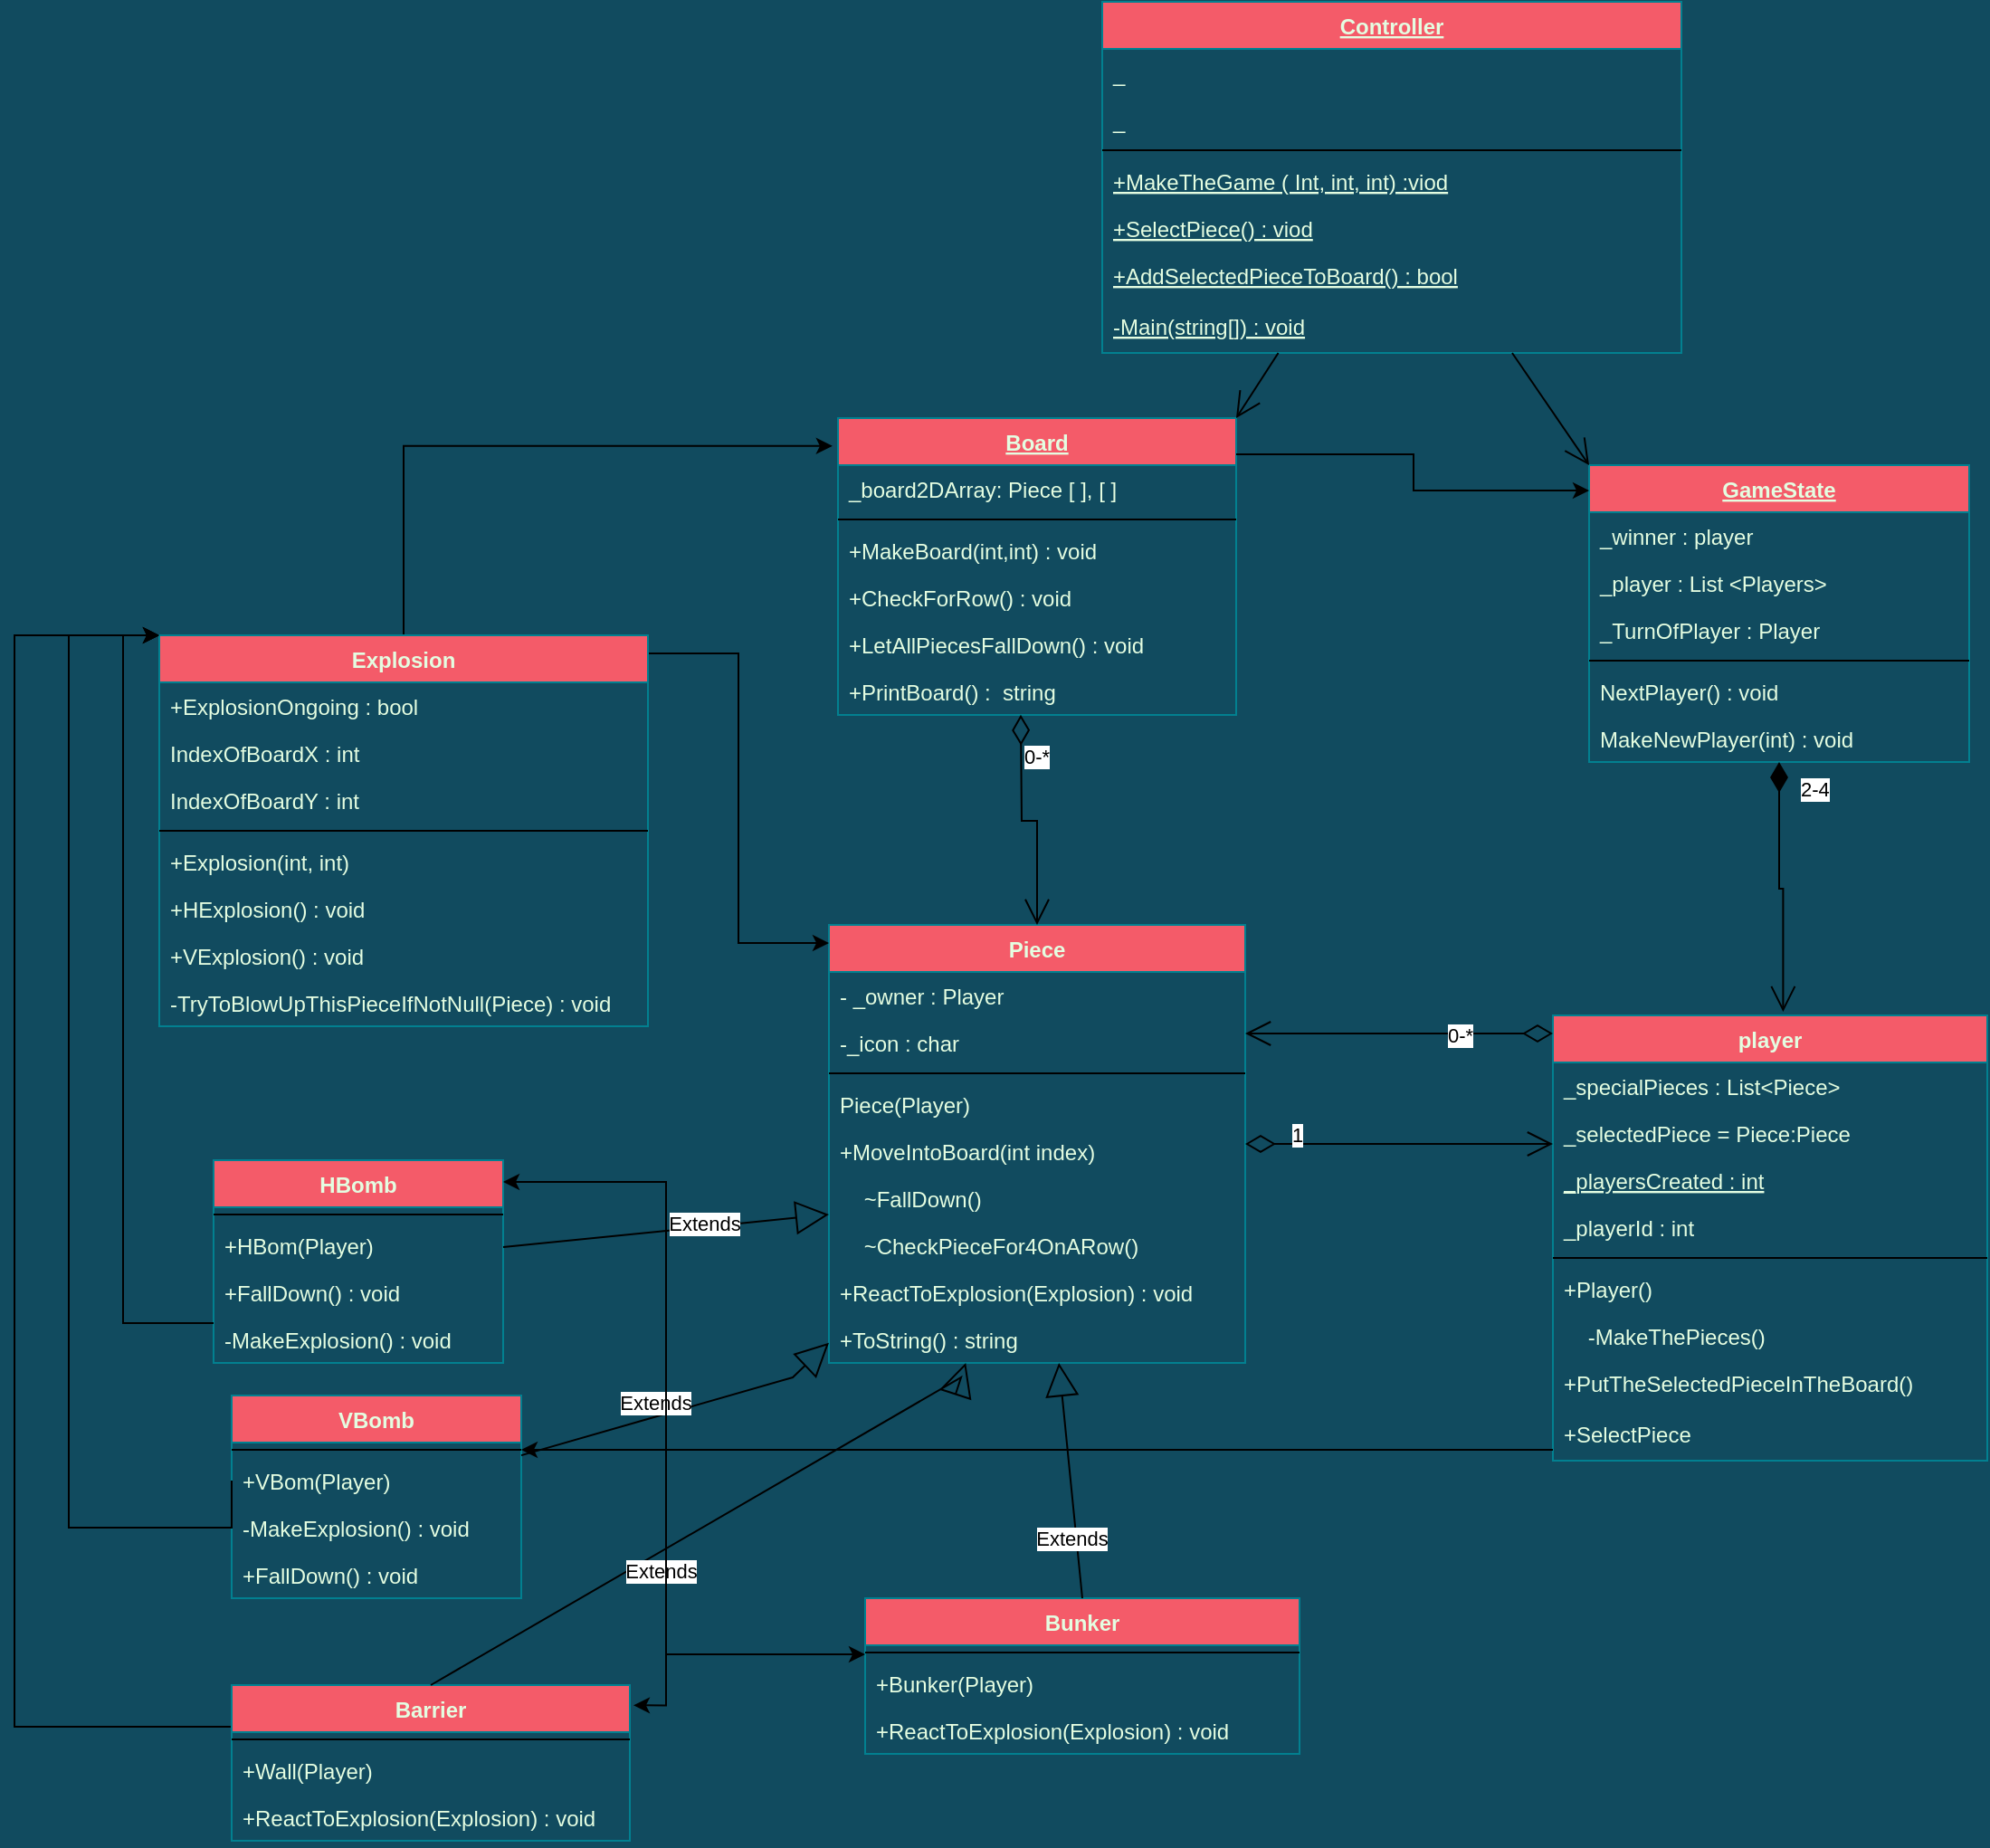 <mxfile version="16.5.1" type="device"><diagram id="C5RBs43oDa-KdzZeNtuy" name="Page-1"><mxGraphModel dx="1558" dy="750" grid="1" gridSize="10" guides="1" tooltips="1" connect="1" arrows="1" fold="1" page="1" pageScale="1" pageWidth="827" pageHeight="1169" background="#114B5F" math="0" shadow="0"><root><mxCell id="WIyWlLk6GJQsqaUBKTNV-0"/><mxCell id="WIyWlLk6GJQsqaUBKTNV-1" parent="WIyWlLk6GJQsqaUBKTNV-0"/><mxCell id="tF2EQbgzASCt2aGHyxW1-4" value="Board" style="swimlane;fontStyle=5;align=center;verticalAlign=top;childLayout=stackLayout;horizontal=1;startSize=26;horizontalStack=0;resizeParent=1;resizeParentMax=0;resizeLast=0;collapsible=1;marginBottom=0;rounded=0;sketch=0;fontColor=#E4FDE1;strokeColor=#028090;fillColor=#F45B69;" parent="WIyWlLk6GJQsqaUBKTNV-1" vertex="1"><mxGeometry x="495" y="280" width="220" height="164" as="geometry"/></mxCell><mxCell id="tF2EQbgzASCt2aGHyxW1-5" value="_board2DArray: Piece [ ], [ ]" style="text;strokeColor=none;fillColor=none;align=left;verticalAlign=top;spacingLeft=4;spacingRight=4;overflow=hidden;rotatable=0;points=[[0,0.5],[1,0.5]];portConstraint=eastwest;rounded=0;sketch=0;fontColor=#E4FDE1;" parent="tF2EQbgzASCt2aGHyxW1-4" vertex="1"><mxGeometry y="26" width="220" height="26" as="geometry"/></mxCell><mxCell id="tF2EQbgzASCt2aGHyxW1-6" value="" style="line;strokeWidth=1;fillColor=none;align=left;verticalAlign=middle;spacingTop=-1;spacingLeft=3;spacingRight=3;rotatable=0;labelPosition=right;points=[];portConstraint=eastwest;rounded=0;sketch=0;fontColor=#E4FDE1;" parent="tF2EQbgzASCt2aGHyxW1-4" vertex="1"><mxGeometry y="52" width="220" height="8" as="geometry"/></mxCell><mxCell id="tF2EQbgzASCt2aGHyxW1-89" value="+MakeBoard(int,int) : void" style="text;strokeColor=none;fillColor=none;align=left;verticalAlign=top;spacingLeft=4;spacingRight=4;overflow=hidden;rotatable=0;points=[[0,0.5],[1,0.5]];portConstraint=eastwest;rounded=0;sketch=0;fontColor=#E4FDE1;" parent="tF2EQbgzASCt2aGHyxW1-4" vertex="1"><mxGeometry y="60" width="220" height="26" as="geometry"/></mxCell><mxCell id="3KGkSUxlzpLnttfnBs-a-1" value="+CheckForRow() : void" style="text;strokeColor=none;fillColor=none;align=left;verticalAlign=top;spacingLeft=4;spacingRight=4;overflow=hidden;rotatable=0;points=[[0,0.5],[1,0.5]];portConstraint=eastwest;rounded=0;sketch=0;fontColor=#E4FDE1;" vertex="1" parent="tF2EQbgzASCt2aGHyxW1-4"><mxGeometry y="86" width="220" height="26" as="geometry"/></mxCell><mxCell id="3KGkSUxlzpLnttfnBs-a-3" value="+LetAllPiecesFallDown() : void" style="text;strokeColor=none;fillColor=none;align=left;verticalAlign=top;spacingLeft=4;spacingRight=4;overflow=hidden;rotatable=0;points=[[0,0.5],[1,0.5]];portConstraint=eastwest;rounded=0;sketch=0;fontColor=#E4FDE1;" vertex="1" parent="tF2EQbgzASCt2aGHyxW1-4"><mxGeometry y="112" width="220" height="26" as="geometry"/></mxCell><mxCell id="3KGkSUxlzpLnttfnBs-a-2" value="+PrintBoard() :  string" style="text;strokeColor=none;fillColor=none;align=left;verticalAlign=top;spacingLeft=4;spacingRight=4;overflow=hidden;rotatable=0;points=[[0,0.5],[1,0.5]];portConstraint=eastwest;rounded=0;sketch=0;fontColor=#E4FDE1;" vertex="1" parent="tF2EQbgzASCt2aGHyxW1-4"><mxGeometry y="138" width="220" height="26" as="geometry"/></mxCell><mxCell id="tF2EQbgzASCt2aGHyxW1-8" value="Piece" style="swimlane;fontStyle=1;align=center;verticalAlign=top;childLayout=stackLayout;horizontal=1;startSize=26;horizontalStack=0;resizeParent=1;resizeParentMax=0;resizeLast=0;collapsible=1;marginBottom=0;rounded=0;sketch=0;fontColor=#E4FDE1;strokeColor=#028090;fillColor=#F45B69;" parent="WIyWlLk6GJQsqaUBKTNV-1" vertex="1"><mxGeometry x="490" y="560" width="230" height="242" as="geometry"/></mxCell><mxCell id="tF2EQbgzASCt2aGHyxW1-9" value="- _owner : Player" style="text;strokeColor=none;fillColor=none;align=left;verticalAlign=top;spacingLeft=4;spacingRight=4;overflow=hidden;rotatable=0;points=[[0,0.5],[1,0.5]];portConstraint=eastwest;rounded=0;sketch=0;fontColor=#E4FDE1;" parent="tF2EQbgzASCt2aGHyxW1-8" vertex="1"><mxGeometry y="26" width="230" height="26" as="geometry"/></mxCell><mxCell id="3KGkSUxlzpLnttfnBs-a-24" value="-_icon : char" style="text;strokeColor=none;fillColor=none;align=left;verticalAlign=top;spacingLeft=4;spacingRight=4;overflow=hidden;rotatable=0;points=[[0,0.5],[1,0.5]];portConstraint=eastwest;rounded=0;sketch=0;fontColor=#E4FDE1;" vertex="1" parent="tF2EQbgzASCt2aGHyxW1-8"><mxGeometry y="52" width="230" height="26" as="geometry"/></mxCell><mxCell id="tF2EQbgzASCt2aGHyxW1-10" value="" style="line;strokeWidth=1;fillColor=none;align=left;verticalAlign=middle;spacingTop=-1;spacingLeft=3;spacingRight=3;rotatable=0;labelPosition=right;points=[];portConstraint=eastwest;rounded=0;sketch=0;fontColor=#E4FDE1;" parent="tF2EQbgzASCt2aGHyxW1-8" vertex="1"><mxGeometry y="78" width="230" height="8" as="geometry"/></mxCell><mxCell id="tF2EQbgzASCt2aGHyxW1-11" value="Piece(Player)" style="text;strokeColor=none;fillColor=none;align=left;verticalAlign=top;spacingLeft=4;spacingRight=4;overflow=hidden;rotatable=0;points=[[0,0.5],[1,0.5]];portConstraint=eastwest;rounded=0;sketch=0;fontColor=#E4FDE1;" parent="tF2EQbgzASCt2aGHyxW1-8" vertex="1"><mxGeometry y="86" width="230" height="26" as="geometry"/></mxCell><mxCell id="3KGkSUxlzpLnttfnBs-a-25" value="+MoveIntoBoard(int index)" style="text;strokeColor=none;fillColor=none;align=left;verticalAlign=top;spacingLeft=4;spacingRight=4;overflow=hidden;rotatable=0;points=[[0,0.5],[1,0.5]];portConstraint=eastwest;rounded=0;sketch=0;fontColor=#E4FDE1;" vertex="1" parent="tF2EQbgzASCt2aGHyxW1-8"><mxGeometry y="112" width="230" height="26" as="geometry"/></mxCell><mxCell id="tF2EQbgzASCt2aGHyxW1-58" value="    ~FallDown()" style="text;strokeColor=none;fillColor=none;align=left;verticalAlign=top;spacingLeft=4;spacingRight=4;overflow=hidden;rotatable=0;points=[[0,0.5],[1,0.5]];portConstraint=eastwest;rounded=0;sketch=0;fontColor=#E4FDE1;fontStyle=0" parent="tF2EQbgzASCt2aGHyxW1-8" vertex="1"><mxGeometry y="138" width="230" height="26" as="geometry"/></mxCell><mxCell id="tF2EQbgzASCt2aGHyxW1-55" value="    ~CheckPieceFor4OnARow()" style="text;strokeColor=none;fillColor=none;align=left;verticalAlign=top;spacingLeft=4;spacingRight=4;overflow=hidden;rotatable=0;points=[[0,0.5],[1,0.5]];portConstraint=eastwest;rounded=0;sketch=0;fontColor=#E4FDE1;" parent="tF2EQbgzASCt2aGHyxW1-8" vertex="1"><mxGeometry y="164" width="230" height="26" as="geometry"/></mxCell><mxCell id="3KGkSUxlzpLnttfnBs-a-27" value="+ReactToExplosion(Explosion) : void" style="text;strokeColor=none;fillColor=none;align=left;verticalAlign=top;spacingLeft=4;spacingRight=4;overflow=hidden;rotatable=0;points=[[0,0.5],[1,0.5]];portConstraint=eastwest;rounded=0;sketch=0;fontColor=#E4FDE1;" vertex="1" parent="tF2EQbgzASCt2aGHyxW1-8"><mxGeometry y="190" width="230" height="26" as="geometry"/></mxCell><mxCell id="3KGkSUxlzpLnttfnBs-a-28" value="+ToString() : string" style="text;strokeColor=none;fillColor=none;align=left;verticalAlign=top;spacingLeft=4;spacingRight=4;overflow=hidden;rotatable=0;points=[[0,0.5],[1,0.5]];portConstraint=eastwest;rounded=0;sketch=0;fontColor=#E4FDE1;" vertex="1" parent="tF2EQbgzASCt2aGHyxW1-8"><mxGeometry y="216" width="230" height="26" as="geometry"/></mxCell><mxCell id="tF2EQbgzASCt2aGHyxW1-12" value="player" style="swimlane;fontStyle=1;align=center;verticalAlign=top;childLayout=stackLayout;horizontal=1;startSize=26;horizontalStack=0;resizeParent=1;resizeParentMax=0;resizeLast=0;collapsible=1;marginBottom=0;rounded=0;sketch=0;fontColor=#E4FDE1;strokeColor=#028090;fillColor=#F45B69;" parent="WIyWlLk6GJQsqaUBKTNV-1" vertex="1"><mxGeometry x="890" y="610" width="240" height="246" as="geometry"/></mxCell><mxCell id="tF2EQbgzASCt2aGHyxW1-13" value="_specialPieces : List&lt;Piece&gt;" style="text;strokeColor=none;fillColor=none;align=left;verticalAlign=top;spacingLeft=4;spacingRight=4;overflow=hidden;rotatable=0;points=[[0,0.5],[1,0.5]];portConstraint=eastwest;rounded=0;sketch=0;fontColor=#E4FDE1;" parent="tF2EQbgzASCt2aGHyxW1-12" vertex="1"><mxGeometry y="26" width="240" height="26" as="geometry"/></mxCell><mxCell id="tF2EQbgzASCt2aGHyxW1-40" value="_selectedPiece = Piece:Piece" style="text;strokeColor=none;fillColor=none;align=left;verticalAlign=top;spacingLeft=4;spacingRight=4;overflow=hidden;rotatable=0;points=[[0,0.5],[1,0.5]];portConstraint=eastwest;rounded=0;sketch=0;fontColor=#E4FDE1;" parent="tF2EQbgzASCt2aGHyxW1-12" vertex="1"><mxGeometry y="52" width="240" height="26" as="geometry"/></mxCell><mxCell id="tF2EQbgzASCt2aGHyxW1-42" value="_playersCreated : int" style="text;strokeColor=none;fillColor=none;align=left;verticalAlign=top;spacingLeft=4;spacingRight=4;overflow=hidden;rotatable=0;points=[[0,0.5],[1,0.5]];portConstraint=eastwest;rounded=0;sketch=0;fontColor=#E4FDE1;fontStyle=4" parent="tF2EQbgzASCt2aGHyxW1-12" vertex="1"><mxGeometry y="78" width="240" height="26" as="geometry"/></mxCell><mxCell id="tF2EQbgzASCt2aGHyxW1-43" value="_playerId : int" style="text;strokeColor=none;fillColor=none;align=left;verticalAlign=top;spacingLeft=4;spacingRight=4;overflow=hidden;rotatable=0;points=[[0,0.5],[1,0.5]];portConstraint=eastwest;rounded=0;sketch=0;fontColor=#E4FDE1;" parent="tF2EQbgzASCt2aGHyxW1-12" vertex="1"><mxGeometry y="104" width="240" height="26" as="geometry"/></mxCell><mxCell id="tF2EQbgzASCt2aGHyxW1-14" value="" style="line;strokeWidth=1;fillColor=none;align=left;verticalAlign=middle;spacingTop=-1;spacingLeft=3;spacingRight=3;rotatable=0;labelPosition=right;points=[];portConstraint=eastwest;rounded=0;sketch=0;fontColor=#E4FDE1;" parent="tF2EQbgzASCt2aGHyxW1-12" vertex="1"><mxGeometry y="130" width="240" height="8" as="geometry"/></mxCell><mxCell id="tF2EQbgzASCt2aGHyxW1-15" value="+Player()" style="text;strokeColor=none;fillColor=none;align=left;verticalAlign=top;spacingLeft=4;spacingRight=4;overflow=hidden;rotatable=0;points=[[0,0.5],[1,0.5]];portConstraint=eastwest;rounded=0;sketch=0;fontColor=#E4FDE1;" parent="tF2EQbgzASCt2aGHyxW1-12" vertex="1"><mxGeometry y="138" width="240" height="26" as="geometry"/></mxCell><mxCell id="tF2EQbgzASCt2aGHyxW1-80" value="    -MakeThePieces()" style="text;strokeColor=none;fillColor=none;align=left;verticalAlign=top;spacingLeft=4;spacingRight=4;overflow=hidden;rotatable=0;points=[[0,0.5],[1,0.5]];portConstraint=eastwest;rounded=0;sketch=0;fontColor=#E4FDE1;" parent="tF2EQbgzASCt2aGHyxW1-12" vertex="1"><mxGeometry y="164" width="240" height="26" as="geometry"/></mxCell><mxCell id="tF2EQbgzASCt2aGHyxW1-41" value="+PutTheSelectedPieceInTheBoard()" style="text;strokeColor=none;fillColor=none;align=left;verticalAlign=top;spacingLeft=4;spacingRight=4;overflow=hidden;rotatable=0;points=[[0,0.5],[1,0.5]];portConstraint=eastwest;rounded=0;sketch=0;fontColor=#E4FDE1;" parent="tF2EQbgzASCt2aGHyxW1-12" vertex="1"><mxGeometry y="190" width="240" height="28" as="geometry"/></mxCell><mxCell id="tF2EQbgzASCt2aGHyxW1-90" value="+SelectPiece" style="text;strokeColor=none;fillColor=none;align=left;verticalAlign=top;spacingLeft=4;spacingRight=4;overflow=hidden;rotatable=0;points=[[0,0.5],[1,0.5]];portConstraint=eastwest;rounded=0;sketch=0;fontColor=#E4FDE1;" parent="tF2EQbgzASCt2aGHyxW1-12" vertex="1"><mxGeometry y="218" width="240" height="28" as="geometry"/></mxCell><mxCell id="tF2EQbgzASCt2aGHyxW1-16" value="HBomb" style="swimlane;fontStyle=1;align=center;verticalAlign=top;childLayout=stackLayout;horizontal=1;startSize=26;horizontalStack=0;resizeParent=1;resizeParentMax=0;resizeLast=0;collapsible=1;marginBottom=0;rounded=0;sketch=0;fontColor=#E4FDE1;strokeColor=#028090;fillColor=#F45B69;" parent="WIyWlLk6GJQsqaUBKTNV-1" vertex="1"><mxGeometry x="150" y="690" width="160" height="112" as="geometry"/></mxCell><mxCell id="tF2EQbgzASCt2aGHyxW1-18" value="" style="line;strokeWidth=1;fillColor=none;align=left;verticalAlign=middle;spacingTop=-1;spacingLeft=3;spacingRight=3;rotatable=0;labelPosition=right;points=[];portConstraint=eastwest;rounded=0;sketch=0;fontColor=#E4FDE1;" parent="tF2EQbgzASCt2aGHyxW1-16" vertex="1"><mxGeometry y="26" width="160" height="8" as="geometry"/></mxCell><mxCell id="tF2EQbgzASCt2aGHyxW1-17" value="+HBom(Player)" style="text;strokeColor=none;fillColor=none;align=left;verticalAlign=top;spacingLeft=4;spacingRight=4;overflow=hidden;rotatable=0;points=[[0,0.5],[1,0.5]];portConstraint=eastwest;rounded=0;sketch=0;fontColor=#E4FDE1;" parent="tF2EQbgzASCt2aGHyxW1-16" vertex="1"><mxGeometry y="34" width="160" height="26" as="geometry"/></mxCell><mxCell id="tF2EQbgzASCt2aGHyxW1-19" value="+FallDown() : void" style="text;strokeColor=none;fillColor=none;align=left;verticalAlign=top;spacingLeft=4;spacingRight=4;overflow=hidden;rotatable=0;points=[[0,0.5],[1,0.5]];portConstraint=eastwest;rounded=0;sketch=0;fontColor=#E4FDE1;" parent="tF2EQbgzASCt2aGHyxW1-16" vertex="1"><mxGeometry y="60" width="160" height="26" as="geometry"/></mxCell><mxCell id="3KGkSUxlzpLnttfnBs-a-7" value="-MakeExplosion() : void" style="text;strokeColor=none;fillColor=none;align=left;verticalAlign=top;spacingLeft=4;spacingRight=4;overflow=hidden;rotatable=0;points=[[0,0.5],[1,0.5]];portConstraint=eastwest;rounded=0;sketch=0;fontColor=#E4FDE1;" vertex="1" parent="tF2EQbgzASCt2aGHyxW1-16"><mxGeometry y="86" width="160" height="26" as="geometry"/></mxCell><mxCell id="tF2EQbgzASCt2aGHyxW1-20" value="VBomb" style="swimlane;fontStyle=1;align=center;verticalAlign=top;childLayout=stackLayout;horizontal=1;startSize=26;horizontalStack=0;resizeParent=1;resizeParentMax=0;resizeLast=0;collapsible=1;marginBottom=0;rounded=0;sketch=0;fontColor=#E4FDE1;strokeColor=#028090;fillColor=#F45B69;" parent="WIyWlLk6GJQsqaUBKTNV-1" vertex="1"><mxGeometry x="160" y="820" width="160" height="112" as="geometry"/></mxCell><mxCell id="tF2EQbgzASCt2aGHyxW1-22" value="" style="line;strokeWidth=1;fillColor=none;align=left;verticalAlign=middle;spacingTop=-1;spacingLeft=3;spacingRight=3;rotatable=0;labelPosition=right;points=[];portConstraint=eastwest;rounded=0;sketch=0;fontColor=#E4FDE1;" parent="tF2EQbgzASCt2aGHyxW1-20" vertex="1"><mxGeometry y="26" width="160" height="8" as="geometry"/></mxCell><mxCell id="3KGkSUxlzpLnttfnBs-a-20" value="+VBom(Player)" style="text;strokeColor=none;fillColor=none;align=left;verticalAlign=top;spacingLeft=4;spacingRight=4;overflow=hidden;rotatable=0;points=[[0,0.5],[1,0.5]];portConstraint=eastwest;rounded=0;sketch=0;fontColor=#E4FDE1;" vertex="1" parent="tF2EQbgzASCt2aGHyxW1-20"><mxGeometry y="34" width="160" height="26" as="geometry"/></mxCell><mxCell id="3KGkSUxlzpLnttfnBs-a-22" value="-MakeExplosion() : void" style="text;strokeColor=none;fillColor=none;align=left;verticalAlign=top;spacingLeft=4;spacingRight=4;overflow=hidden;rotatable=0;points=[[0,0.5],[1,0.5]];portConstraint=eastwest;rounded=0;sketch=0;fontColor=#E4FDE1;" vertex="1" parent="tF2EQbgzASCt2aGHyxW1-20"><mxGeometry y="60" width="160" height="26" as="geometry"/></mxCell><mxCell id="3KGkSUxlzpLnttfnBs-a-21" value="+FallDown() : void" style="text;strokeColor=none;fillColor=none;align=left;verticalAlign=top;spacingLeft=4;spacingRight=4;overflow=hidden;rotatable=0;points=[[0,0.5],[1,0.5]];portConstraint=eastwest;rounded=0;sketch=0;fontColor=#E4FDE1;" vertex="1" parent="tF2EQbgzASCt2aGHyxW1-20"><mxGeometry y="86" width="160" height="26" as="geometry"/></mxCell><mxCell id="tF2EQbgzASCt2aGHyxW1-24" value="Bunker" style="swimlane;fontStyle=1;align=center;verticalAlign=top;childLayout=stackLayout;horizontal=1;startSize=26;horizontalStack=0;resizeParent=1;resizeParentMax=0;resizeLast=0;collapsible=1;marginBottom=0;rounded=0;sketch=0;fontColor=#E4FDE1;strokeColor=#028090;fillColor=#F45B69;" parent="WIyWlLk6GJQsqaUBKTNV-1" vertex="1"><mxGeometry x="510" y="932" width="240" height="86" as="geometry"/></mxCell><mxCell id="tF2EQbgzASCt2aGHyxW1-26" value="" style="line;strokeWidth=1;fillColor=none;align=left;verticalAlign=middle;spacingTop=-1;spacingLeft=3;spacingRight=3;rotatable=0;labelPosition=right;points=[];portConstraint=eastwest;rounded=0;sketch=0;fontColor=#E4FDE1;" parent="tF2EQbgzASCt2aGHyxW1-24" vertex="1"><mxGeometry y="26" width="240" height="8" as="geometry"/></mxCell><mxCell id="tF2EQbgzASCt2aGHyxW1-25" value="+Bunker(Player) " style="text;strokeColor=none;fillColor=none;align=left;verticalAlign=top;spacingLeft=4;spacingRight=4;overflow=hidden;rotatable=0;points=[[0,0.5],[1,0.5]];portConstraint=eastwest;rounded=0;sketch=0;fontColor=#E4FDE1;" parent="tF2EQbgzASCt2aGHyxW1-24" vertex="1"><mxGeometry y="34" width="240" height="26" as="geometry"/></mxCell><mxCell id="tF2EQbgzASCt2aGHyxW1-27" value="+ReactToExplosion(Explosion) : void" style="text;strokeColor=none;fillColor=none;align=left;verticalAlign=top;spacingLeft=4;spacingRight=4;overflow=hidden;rotatable=0;points=[[0,0.5],[1,0.5]];portConstraint=eastwest;rounded=0;sketch=0;fontColor=#E4FDE1;" parent="tF2EQbgzASCt2aGHyxW1-24" vertex="1"><mxGeometry y="60" width="240" height="26" as="geometry"/></mxCell><mxCell id="SxcIQUG_MPj-unEVlEE0-47" style="edgeStyle=orthogonalEdgeStyle;rounded=0;orthogonalLoop=1;jettySize=auto;html=1;entryX=0;entryY=0;entryDx=0;entryDy=0;exitX=0;exitY=0.5;exitDx=0;exitDy=0;" parent="WIyWlLk6GJQsqaUBKTNV-1" source="tF2EQbgzASCt2aGHyxW1-31" target="tF2EQbgzASCt2aGHyxW1-99" edge="1"><mxGeometry relative="1" as="geometry"><mxPoint x="180" y="1020" as="sourcePoint"/><Array as="points"><mxPoint x="40" y="1003"/><mxPoint x="40" y="400"/></Array></mxGeometry></mxCell><mxCell id="tF2EQbgzASCt2aGHyxW1-28" value="Barrier" style="swimlane;fontStyle=1;align=center;verticalAlign=top;childLayout=stackLayout;horizontal=1;startSize=26;horizontalStack=0;resizeParent=1;resizeParentMax=0;resizeLast=0;collapsible=1;marginBottom=0;rounded=0;sketch=0;fontColor=#E4FDE1;strokeColor=#028090;fillColor=#F45B69;flipH=0;" parent="WIyWlLk6GJQsqaUBKTNV-1" vertex="1"><mxGeometry x="160" y="980" width="220" height="86" as="geometry"/></mxCell><mxCell id="tF2EQbgzASCt2aGHyxW1-30" value="" style="line;strokeWidth=1;fillColor=none;align=left;verticalAlign=middle;spacingTop=-1;spacingLeft=3;spacingRight=3;rotatable=0;labelPosition=right;points=[];portConstraint=eastwest;rounded=0;sketch=0;fontColor=#E4FDE1;" parent="tF2EQbgzASCt2aGHyxW1-28" vertex="1"><mxGeometry y="26" width="220" height="8" as="geometry"/></mxCell><mxCell id="tF2EQbgzASCt2aGHyxW1-31" value="+Wall(Player)" style="text;strokeColor=none;fillColor=none;align=left;verticalAlign=top;spacingLeft=4;spacingRight=4;overflow=hidden;rotatable=0;points=[[0,0.5],[1,0.5]];portConstraint=eastwest;rounded=0;sketch=0;fontColor=#E4FDE1;" parent="tF2EQbgzASCt2aGHyxW1-28" vertex="1"><mxGeometry y="34" width="220" height="26" as="geometry"/></mxCell><mxCell id="3KGkSUxlzpLnttfnBs-a-23" value="+ReactToExplosion(Explosion) : void" style="text;strokeColor=none;fillColor=none;align=left;verticalAlign=top;spacingLeft=4;spacingRight=4;overflow=hidden;rotatable=0;points=[[0,0.5],[1,0.5]];portConstraint=eastwest;rounded=0;sketch=0;fontColor=#E4FDE1;" vertex="1" parent="tF2EQbgzASCt2aGHyxW1-28"><mxGeometry y="60" width="220" height="26" as="geometry"/></mxCell><mxCell id="tF2EQbgzASCt2aGHyxW1-59" value="GameState" style="swimlane;fontStyle=5;align=center;verticalAlign=top;childLayout=stackLayout;horizontal=1;startSize=26;horizontalStack=0;resizeParent=1;resizeParentMax=0;resizeLast=0;collapsible=1;marginBottom=0;rounded=0;sketch=0;fontColor=#E4FDE1;strokeColor=#028090;fillColor=#F45B69;" parent="WIyWlLk6GJQsqaUBKTNV-1" vertex="1"><mxGeometry x="910" y="306" width="210" height="164" as="geometry"/></mxCell><mxCell id="tF2EQbgzASCt2aGHyxW1-60" value="_winner : player" style="text;strokeColor=none;fillColor=none;align=left;verticalAlign=top;spacingLeft=4;spacingRight=4;overflow=hidden;rotatable=0;points=[[0,0.5],[1,0.5]];portConstraint=eastwest;rounded=0;sketch=0;fontColor=#E4FDE1;" parent="tF2EQbgzASCt2aGHyxW1-59" vertex="1"><mxGeometry y="26" width="210" height="26" as="geometry"/></mxCell><mxCell id="tF2EQbgzASCt2aGHyxW1-81" value="_player : List &lt;Players&gt;" style="text;strokeColor=none;fillColor=none;align=left;verticalAlign=top;spacingLeft=4;spacingRight=4;overflow=hidden;rotatable=0;points=[[0,0.5],[1,0.5]];portConstraint=eastwest;rounded=0;sketch=0;fontColor=#E4FDE1;" parent="tF2EQbgzASCt2aGHyxW1-59" vertex="1"><mxGeometry y="52" width="210" height="26" as="geometry"/></mxCell><mxCell id="tF2EQbgzASCt2aGHyxW1-84" value="_TurnOfPlayer : Player" style="text;strokeColor=none;fillColor=none;align=left;verticalAlign=top;spacingLeft=4;spacingRight=4;overflow=hidden;rotatable=0;points=[[0,0.5],[1,0.5]];portConstraint=eastwest;rounded=0;sketch=0;fontColor=#E4FDE1;" parent="tF2EQbgzASCt2aGHyxW1-59" vertex="1"><mxGeometry y="78" width="210" height="26" as="geometry"/></mxCell><mxCell id="tF2EQbgzASCt2aGHyxW1-61" value="" style="line;strokeWidth=1;fillColor=none;align=left;verticalAlign=middle;spacingTop=-1;spacingLeft=3;spacingRight=3;rotatable=0;labelPosition=right;points=[];portConstraint=eastwest;rounded=0;sketch=0;fontColor=#E4FDE1;" parent="tF2EQbgzASCt2aGHyxW1-59" vertex="1"><mxGeometry y="104" width="210" height="8" as="geometry"/></mxCell><mxCell id="3KGkSUxlzpLnttfnBs-a-5" value="NextPlayer() : void" style="text;strokeColor=none;fillColor=none;align=left;verticalAlign=top;spacingLeft=4;spacingRight=4;overflow=hidden;rotatable=0;points=[[0,0.5],[1,0.5]];portConstraint=eastwest;rounded=0;sketch=0;fontColor=#E4FDE1;" vertex="1" parent="tF2EQbgzASCt2aGHyxW1-59"><mxGeometry y="112" width="210" height="26" as="geometry"/></mxCell><mxCell id="3KGkSUxlzpLnttfnBs-a-6" value="MakeNewPlayer(int) : void" style="text;strokeColor=none;fillColor=none;align=left;verticalAlign=top;spacingLeft=4;spacingRight=4;overflow=hidden;rotatable=0;points=[[0,0.5],[1,0.5]];portConstraint=eastwest;rounded=0;sketch=0;fontColor=#E4FDE1;" vertex="1" parent="tF2EQbgzASCt2aGHyxW1-59"><mxGeometry y="138" width="210" height="26" as="geometry"/></mxCell><mxCell id="tF2EQbgzASCt2aGHyxW1-71" value="Controller" style="swimlane;fontStyle=5;align=center;verticalAlign=top;childLayout=stackLayout;horizontal=1;startSize=26;horizontalStack=0;resizeParent=1;resizeParentMax=0;resizeLast=0;collapsible=1;marginBottom=0;rounded=0;sketch=0;fontColor=#E4FDE1;strokeColor=#028090;fillColor=#F45B69;" parent="WIyWlLk6GJQsqaUBKTNV-1" vertex="1"><mxGeometry x="641" y="50" width="320" height="194" as="geometry"/></mxCell><mxCell id="tF2EQbgzASCt2aGHyxW1-87" value="_" style="text;strokeColor=none;fillColor=none;align=left;verticalAlign=top;spacingLeft=4;spacingRight=4;overflow=hidden;rotatable=0;points=[[0,0.5],[1,0.5]];portConstraint=eastwest;rounded=0;sketch=0;fontColor=#E4FDE1;" parent="tF2EQbgzASCt2aGHyxW1-71" vertex="1"><mxGeometry y="26" width="320" height="26" as="geometry"/></mxCell><mxCell id="tF2EQbgzASCt2aGHyxW1-72" value="_" style="text;strokeColor=none;fillColor=none;align=left;verticalAlign=top;spacingLeft=4;spacingRight=4;overflow=hidden;rotatable=0;points=[[0,0.5],[1,0.5]];portConstraint=eastwest;rounded=0;sketch=0;fontColor=#E4FDE1;" parent="tF2EQbgzASCt2aGHyxW1-71" vertex="1"><mxGeometry y="52" width="320" height="26" as="geometry"/></mxCell><mxCell id="tF2EQbgzASCt2aGHyxW1-73" value="" style="line;strokeWidth=1;fillColor=none;align=left;verticalAlign=middle;spacingTop=-1;spacingLeft=3;spacingRight=3;rotatable=0;labelPosition=right;points=[];portConstraint=eastwest;rounded=0;sketch=0;fontColor=#E4FDE1;" parent="tF2EQbgzASCt2aGHyxW1-71" vertex="1"><mxGeometry y="78" width="320" height="8" as="geometry"/></mxCell><mxCell id="tF2EQbgzASCt2aGHyxW1-64" value="+MakeTheGame ( Int, int, int) :viod" style="text;strokeColor=none;fillColor=none;align=left;verticalAlign=top;spacingLeft=4;spacingRight=4;overflow=hidden;rotatable=0;points=[[0,0.5],[1,0.5]];portConstraint=eastwest;rounded=0;sketch=0;fontColor=#E4FDE1;fontStyle=4" parent="tF2EQbgzASCt2aGHyxW1-71" vertex="1"><mxGeometry y="86" width="320" height="26" as="geometry"/></mxCell><mxCell id="tF2EQbgzASCt2aGHyxW1-74" value="+SelectPiece() : viod" style="text;strokeColor=none;fillColor=none;align=left;verticalAlign=top;spacingLeft=4;spacingRight=4;overflow=hidden;rotatable=0;points=[[0,0.5],[1,0.5]];portConstraint=eastwest;rounded=0;sketch=0;fontColor=#E4FDE1;fontStyle=4" parent="tF2EQbgzASCt2aGHyxW1-71" vertex="1"><mxGeometry y="112" width="320" height="26" as="geometry"/></mxCell><mxCell id="tF2EQbgzASCt2aGHyxW1-94" value="+AddSelectedPieceToBoard() : bool" style="text;strokeColor=none;fillColor=none;align=left;verticalAlign=top;spacingLeft=4;spacingRight=4;overflow=hidden;rotatable=0;points=[[0,0.5],[1,0.5]];portConstraint=eastwest;rounded=0;sketch=0;fontColor=#E4FDE1;fontStyle=4" parent="tF2EQbgzASCt2aGHyxW1-71" vertex="1"><mxGeometry y="138" width="320" height="28" as="geometry"/></mxCell><mxCell id="3KGkSUxlzpLnttfnBs-a-4" value="-Main(string[]) : void" style="text;strokeColor=none;fillColor=none;align=left;verticalAlign=top;spacingLeft=4;spacingRight=4;overflow=hidden;rotatable=0;points=[[0,0.5],[1,0.5]];portConstraint=eastwest;rounded=0;sketch=0;fontColor=#E4FDE1;fontStyle=4" vertex="1" parent="tF2EQbgzASCt2aGHyxW1-71"><mxGeometry y="166" width="320" height="28" as="geometry"/></mxCell><mxCell id="SxcIQUG_MPj-unEVlEE0-34" style="edgeStyle=orthogonalEdgeStyle;rounded=0;orthogonalLoop=1;jettySize=auto;html=1;exitX=0.5;exitY=0;exitDx=0;exitDy=0;entryX=-0.014;entryY=0.094;entryDx=0;entryDy=0;entryPerimeter=0;" parent="WIyWlLk6GJQsqaUBKTNV-1" source="tF2EQbgzASCt2aGHyxW1-99" target="tF2EQbgzASCt2aGHyxW1-4" edge="1"><mxGeometry relative="1" as="geometry"/></mxCell><mxCell id="3KGkSUxlzpLnttfnBs-a-35" style="edgeStyle=orthogonalEdgeStyle;rounded=0;orthogonalLoop=1;jettySize=auto;html=1;" edge="1" parent="WIyWlLk6GJQsqaUBKTNV-1" source="tF2EQbgzASCt2aGHyxW1-99" target="tF2EQbgzASCt2aGHyxW1-8"><mxGeometry relative="1" as="geometry"><mxPoint x="520" y="508" as="targetPoint"/><Array as="points"><mxPoint x="440" y="410"/><mxPoint x="440" y="570"/></Array></mxGeometry></mxCell><mxCell id="tF2EQbgzASCt2aGHyxW1-99" value="Explosion" style="swimlane;fontStyle=1;align=center;verticalAlign=top;childLayout=stackLayout;horizontal=1;startSize=26;horizontalStack=0;resizeParent=1;resizeParentMax=0;resizeLast=0;collapsible=1;marginBottom=0;rounded=0;sketch=0;fontColor=#E4FDE1;strokeColor=#028090;fillColor=#F45B69;" parent="WIyWlLk6GJQsqaUBKTNV-1" vertex="1"><mxGeometry x="120" y="400" width="270" height="216" as="geometry"/></mxCell><mxCell id="tF2EQbgzASCt2aGHyxW1-100" value="+ExplosionOngoing : bool" style="text;strokeColor=none;fillColor=none;align=left;verticalAlign=top;spacingLeft=4;spacingRight=4;overflow=hidden;rotatable=0;points=[[0,0.5],[1,0.5]];portConstraint=eastwest;rounded=0;sketch=0;fontColor=#E4FDE1;" parent="tF2EQbgzASCt2aGHyxW1-99" vertex="1"><mxGeometry y="26" width="270" height="26" as="geometry"/></mxCell><mxCell id="3KGkSUxlzpLnttfnBs-a-29" value="IndexOfBoardX : int" style="text;strokeColor=none;fillColor=none;align=left;verticalAlign=top;spacingLeft=4;spacingRight=4;overflow=hidden;rotatable=0;points=[[0,0.5],[1,0.5]];portConstraint=eastwest;rounded=0;sketch=0;fontColor=#E4FDE1;" vertex="1" parent="tF2EQbgzASCt2aGHyxW1-99"><mxGeometry y="52" width="270" height="26" as="geometry"/></mxCell><mxCell id="3KGkSUxlzpLnttfnBs-a-30" value="IndexOfBoardY : int" style="text;strokeColor=none;fillColor=none;align=left;verticalAlign=top;spacingLeft=4;spacingRight=4;overflow=hidden;rotatable=0;points=[[0,0.5],[1,0.5]];portConstraint=eastwest;rounded=0;sketch=0;fontColor=#E4FDE1;" vertex="1" parent="tF2EQbgzASCt2aGHyxW1-99"><mxGeometry y="78" width="270" height="26" as="geometry"/></mxCell><mxCell id="tF2EQbgzASCt2aGHyxW1-101" value="" style="line;strokeWidth=1;fillColor=none;align=left;verticalAlign=middle;spacingTop=-1;spacingLeft=3;spacingRight=3;rotatable=0;labelPosition=right;points=[];portConstraint=eastwest;rounded=0;sketch=0;fontColor=#E4FDE1;" parent="tF2EQbgzASCt2aGHyxW1-99" vertex="1"><mxGeometry y="104" width="270" height="8" as="geometry"/></mxCell><mxCell id="tF2EQbgzASCt2aGHyxW1-102" value="+Explosion(int, int)" style="text;strokeColor=none;fillColor=none;align=left;verticalAlign=top;spacingLeft=4;spacingRight=4;overflow=hidden;rotatable=0;points=[[0,0.5],[1,0.5]];portConstraint=eastwest;rounded=0;sketch=0;fontColor=#E4FDE1;" parent="tF2EQbgzASCt2aGHyxW1-99" vertex="1"><mxGeometry y="112" width="270" height="26" as="geometry"/></mxCell><mxCell id="3KGkSUxlzpLnttfnBs-a-32" value="+HExplosion() : void" style="text;strokeColor=none;fillColor=none;align=left;verticalAlign=top;spacingLeft=4;spacingRight=4;overflow=hidden;rotatable=0;points=[[0,0.5],[1,0.5]];portConstraint=eastwest;rounded=0;sketch=0;fontColor=#E4FDE1;" vertex="1" parent="tF2EQbgzASCt2aGHyxW1-99"><mxGeometry y="138" width="270" height="26" as="geometry"/></mxCell><mxCell id="3KGkSUxlzpLnttfnBs-a-33" value="+VExplosion() : void" style="text;strokeColor=none;fillColor=none;align=left;verticalAlign=top;spacingLeft=4;spacingRight=4;overflow=hidden;rotatable=0;points=[[0,0.5],[1,0.5]];portConstraint=eastwest;rounded=0;sketch=0;fontColor=#E4FDE1;" vertex="1" parent="tF2EQbgzASCt2aGHyxW1-99"><mxGeometry y="164" width="270" height="26" as="geometry"/></mxCell><mxCell id="3KGkSUxlzpLnttfnBs-a-34" value="-TryToBlowUpThisPieceIfNotNull(Piece) : void" style="text;strokeColor=none;fillColor=none;align=left;verticalAlign=top;spacingLeft=4;spacingRight=4;overflow=hidden;rotatable=0;points=[[0,0.5],[1,0.5]];portConstraint=eastwest;rounded=0;sketch=0;fontColor=#E4FDE1;" vertex="1" parent="tF2EQbgzASCt2aGHyxW1-99"><mxGeometry y="190" width="270" height="26" as="geometry"/></mxCell><mxCell id="SxcIQUG_MPj-unEVlEE0-4" value="" style="endArrow=open;endFill=1;endSize=12;html=1;rounded=0;entryX=1;entryY=0;entryDx=0;entryDy=0;" parent="WIyWlLk6GJQsqaUBKTNV-1" source="tF2EQbgzASCt2aGHyxW1-71" target="tF2EQbgzASCt2aGHyxW1-4" edge="1"><mxGeometry width="160" relative="1" as="geometry"><mxPoint x="630" y="280" as="sourcePoint"/><mxPoint x="790" y="280" as="targetPoint"/></mxGeometry></mxCell><mxCell id="SxcIQUG_MPj-unEVlEE0-7" value="" style="endArrow=open;endFill=1;endSize=12;html=1;rounded=0;entryX=0;entryY=0;entryDx=0;entryDy=0;" parent="WIyWlLk6GJQsqaUBKTNV-1" source="tF2EQbgzASCt2aGHyxW1-71" target="tF2EQbgzASCt2aGHyxW1-59" edge="1"><mxGeometry width="160" relative="1" as="geometry"><mxPoint x="840" y="270" as="sourcePoint"/><mxPoint x="830" y="360" as="targetPoint"/><Array as="points"/></mxGeometry></mxCell><mxCell id="SxcIQUG_MPj-unEVlEE0-26" value="0-*" style="endArrow=open;html=1;endSize=12;startArrow=diamondThin;startSize=14;startFill=0;edgeStyle=orthogonalEdgeStyle;align=left;verticalAlign=bottom;rounded=0;" parent="WIyWlLk6GJQsqaUBKTNV-1" source="tF2EQbgzASCt2aGHyxW1-12" target="tF2EQbgzASCt2aGHyxW1-8" edge="1"><mxGeometry x="-0.294" y="10" relative="1" as="geometry"><mxPoint x="320" y="540" as="sourcePoint"/><mxPoint x="543" y="610" as="targetPoint"/><Array as="points"><mxPoint x="800" y="620"/><mxPoint x="800" y="620"/></Array><mxPoint as="offset"/></mxGeometry></mxCell><mxCell id="SxcIQUG_MPj-unEVlEE0-28" value="1" style="endArrow=open;html=1;endSize=12;startArrow=diamondThin;startSize=14;startFill=0;edgeStyle=orthogonalEdgeStyle;align=left;verticalAlign=bottom;rounded=0;" parent="WIyWlLk6GJQsqaUBKTNV-1" source="tF2EQbgzASCt2aGHyxW1-8" target="tF2EQbgzASCt2aGHyxW1-12" edge="1"><mxGeometry x="-0.722" y="-4" relative="1" as="geometry"><mxPoint x="722" y="620" as="sourcePoint"/><mxPoint x="820" y="591" as="targetPoint"/><Array as="points"><mxPoint x="840" y="681"/><mxPoint x="840" y="681"/></Array><mxPoint as="offset"/></mxGeometry></mxCell><mxCell id="SxcIQUG_MPj-unEVlEE0-29" value="0-*" style="endArrow=open;html=1;endSize=12;startArrow=diamondThin;startSize=14;startFill=0;edgeStyle=orthogonalEdgeStyle;align=left;verticalAlign=bottom;rounded=0;exitX=0.459;exitY=0.997;exitDx=0;exitDy=0;exitPerimeter=0;" parent="WIyWlLk6GJQsqaUBKTNV-1" target="tF2EQbgzASCt2aGHyxW1-8" edge="1"><mxGeometry x="-0.482" relative="1" as="geometry"><mxPoint x="595.98" y="443.922" as="sourcePoint"/><mxPoint x="275.5" y="630" as="targetPoint"/><Array as="points"/><mxPoint as="offset"/></mxGeometry></mxCell><mxCell id="SxcIQUG_MPj-unEVlEE0-21" value="2-4" style="endArrow=open;html=1;endSize=12;startArrow=diamondThin;startSize=14;startFill=1;edgeStyle=orthogonalEdgeStyle;align=left;verticalAlign=bottom;rounded=0;entryX=0.53;entryY=-0.008;entryDx=0;entryDy=0;entryPerimeter=0;" parent="WIyWlLk6GJQsqaUBKTNV-1" source="tF2EQbgzASCt2aGHyxW1-59" target="tF2EQbgzASCt2aGHyxW1-12" edge="1"><mxGeometry x="-0.667" y="10" relative="1" as="geometry"><mxPoint x="1020" y="450" as="sourcePoint"/><mxPoint x="1017" y="490" as="targetPoint"/><Array as="points"/><mxPoint as="offset"/></mxGeometry></mxCell><mxCell id="SxcIQUG_MPj-unEVlEE0-37" value="Extends" style="endArrow=block;endSize=16;endFill=0;html=1;rounded=0;" parent="WIyWlLk6GJQsqaUBKTNV-1" source="tF2EQbgzASCt2aGHyxW1-16" edge="1" target="tF2EQbgzASCt2aGHyxW1-8"><mxGeometry x="0.23" y="2" width="160" relative="1" as="geometry"><mxPoint x="220" y="720" as="sourcePoint"/><mxPoint x="500" y="690" as="targetPoint"/><Array as="points"><mxPoint x="490" y="720"/></Array><mxPoint as="offset"/></mxGeometry></mxCell><mxCell id="SxcIQUG_MPj-unEVlEE0-38" value="Extends" style="endArrow=block;endSize=16;endFill=0;html=1;rounded=0;exitX=0.5;exitY=0;exitDx=0;exitDy=0;" parent="WIyWlLk6GJQsqaUBKTNV-1" source="tF2EQbgzASCt2aGHyxW1-24" target="tF2EQbgzASCt2aGHyxW1-8" edge="1"><mxGeometry x="-0.483" y="3" width="160" relative="1" as="geometry"><mxPoint x="220" y="720" as="sourcePoint"/><mxPoint x="605" y="690" as="targetPoint"/><Array as="points"/><mxPoint y="1" as="offset"/></mxGeometry></mxCell><mxCell id="SxcIQUG_MPj-unEVlEE0-39" value="Extends" style="endArrow=block;endSize=16;endFill=0;html=1;rounded=0;" parent="WIyWlLk6GJQsqaUBKTNV-1" source="tF2EQbgzASCt2aGHyxW1-20" edge="1" target="tF2EQbgzASCt2aGHyxW1-8"><mxGeometry x="-0.122" y="7" width="160" relative="1" as="geometry"><mxPoint x="220" y="720" as="sourcePoint"/><mxPoint x="520" y="690" as="targetPoint"/><Array as="points"><mxPoint x="470" y="810"/></Array><mxPoint x="-1" as="offset"/></mxGeometry></mxCell><mxCell id="SxcIQUG_MPj-unEVlEE0-43" value="Extends" style="endArrow=block;endSize=16;endFill=0;html=1;rounded=0;exitX=0.5;exitY=0;exitDx=0;exitDy=0;" parent="WIyWlLk6GJQsqaUBKTNV-1" source="tF2EQbgzASCt2aGHyxW1-28" target="tF2EQbgzASCt2aGHyxW1-8" edge="1"><mxGeometry x="-0.181" y="-9" width="160" relative="1" as="geometry"><mxPoint x="220" y="720" as="sourcePoint"/><mxPoint x="600" y="700" as="targetPoint"/><Array as="points"><mxPoint x="563" y="810"/></Array><mxPoint as="offset"/></mxGeometry></mxCell><mxCell id="SxcIQUG_MPj-unEVlEE0-45" style="edgeStyle=orthogonalEdgeStyle;rounded=0;orthogonalLoop=1;jettySize=auto;html=1;entryX=0;entryY=0;entryDx=0;entryDy=0;" parent="WIyWlLk6GJQsqaUBKTNV-1" source="3KGkSUxlzpLnttfnBs-a-7" target="tF2EQbgzASCt2aGHyxW1-99" edge="1"><mxGeometry relative="1" as="geometry"><Array as="points"><mxPoint x="100" y="780"/><mxPoint x="100" y="400"/></Array></mxGeometry></mxCell><mxCell id="SxcIQUG_MPj-unEVlEE0-46" style="edgeStyle=orthogonalEdgeStyle;rounded=0;orthogonalLoop=1;jettySize=auto;html=1;exitX=0;exitY=0.5;exitDx=0;exitDy=0;entryX=0;entryY=0;entryDx=0;entryDy=0;" parent="WIyWlLk6GJQsqaUBKTNV-1" target="tF2EQbgzASCt2aGHyxW1-99" edge="1"><mxGeometry relative="1" as="geometry"><Array as="points"><mxPoint x="70" y="893"/><mxPoint x="70" y="400"/></Array><mxPoint x="160.0" y="867" as="sourcePoint"/></mxGeometry></mxCell><mxCell id="SxcIQUG_MPj-unEVlEE0-49" style="edgeStyle=orthogonalEdgeStyle;rounded=0;orthogonalLoop=1;jettySize=auto;html=1;" parent="WIyWlLk6GJQsqaUBKTNV-1" source="tF2EQbgzASCt2aGHyxW1-12" target="tF2EQbgzASCt2aGHyxW1-24" edge="1"><mxGeometry relative="1" as="geometry"><mxPoint x="670" y="920" as="targetPoint"/><Array as="points"><mxPoint x="400" y="850"/><mxPoint x="400" y="963"/></Array></mxGeometry></mxCell><mxCell id="SxcIQUG_MPj-unEVlEE0-50" style="edgeStyle=orthogonalEdgeStyle;rounded=0;orthogonalLoop=1;jettySize=auto;html=1;" parent="WIyWlLk6GJQsqaUBKTNV-1" source="tF2EQbgzASCt2aGHyxW1-12" target="tF2EQbgzASCt2aGHyxW1-16" edge="1"><mxGeometry relative="1" as="geometry"><mxPoint x="270" y="1050" as="targetPoint"/><mxPoint x="890" y="737" as="sourcePoint"/><Array as="points"><mxPoint x="400" y="850"/><mxPoint x="400" y="702"/></Array></mxGeometry></mxCell><mxCell id="SxcIQUG_MPj-unEVlEE0-51" style="edgeStyle=orthogonalEdgeStyle;rounded=0;orthogonalLoop=1;jettySize=auto;html=1;entryX=1.009;entryY=0.13;entryDx=0;entryDy=0;entryPerimeter=0;" parent="WIyWlLk6GJQsqaUBKTNV-1" source="tF2EQbgzASCt2aGHyxW1-12" target="tF2EQbgzASCt2aGHyxW1-28" edge="1"><mxGeometry relative="1" as="geometry"><mxPoint x="670" y="920" as="targetPoint"/><mxPoint x="890" y="737" as="sourcePoint"/><Array as="points"><mxPoint x="400" y="850"/><mxPoint x="400" y="991"/></Array></mxGeometry></mxCell><mxCell id="SxcIQUG_MPj-unEVlEE0-52" style="edgeStyle=orthogonalEdgeStyle;rounded=0;orthogonalLoop=1;jettySize=auto;html=1;" parent="WIyWlLk6GJQsqaUBKTNV-1" source="tF2EQbgzASCt2aGHyxW1-12" target="tF2EQbgzASCt2aGHyxW1-20" edge="1"><mxGeometry relative="1" as="geometry"><mxPoint x="351.44" y="961.18" as="targetPoint"/><mxPoint x="890" y="737" as="sourcePoint"/><Array as="points"><mxPoint x="470" y="850"/><mxPoint x="470" y="850"/></Array></mxGeometry></mxCell><mxCell id="3KGkSUxlzpLnttfnBs-a-36" style="edgeStyle=orthogonalEdgeStyle;rounded=0;orthogonalLoop=1;jettySize=auto;html=1;" edge="1" parent="WIyWlLk6GJQsqaUBKTNV-1" source="tF2EQbgzASCt2aGHyxW1-4" target="tF2EQbgzASCt2aGHyxW1-59"><mxGeometry relative="1" as="geometry"><Array as="points"><mxPoint x="813" y="300"/><mxPoint x="813" y="320"/></Array></mxGeometry></mxCell></root></mxGraphModel></diagram></mxfile>